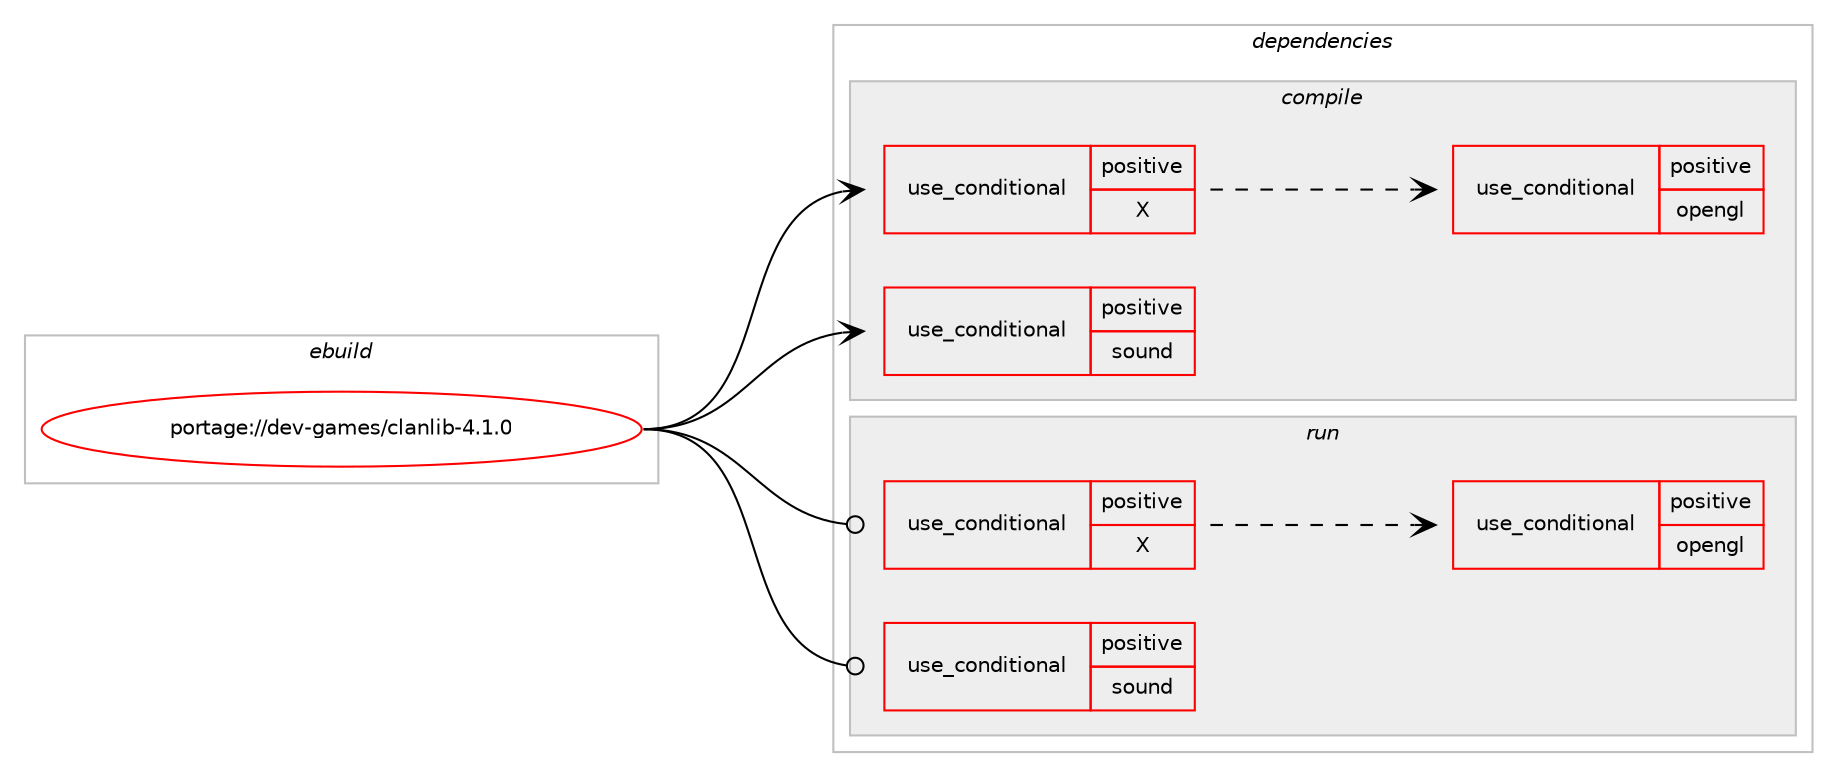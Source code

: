 digraph prolog {

# *************
# Graph options
# *************

newrank=true;
concentrate=true;
compound=true;
graph [rankdir=LR,fontname=Helvetica,fontsize=10,ranksep=1.5];#, ranksep=2.5, nodesep=0.2];
edge  [arrowhead=vee];
node  [fontname=Helvetica,fontsize=10];

# **********
# The ebuild
# **********

subgraph cluster_leftcol {
color=gray;
rank=same;
label=<<i>ebuild</i>>;
id [label="portage://dev-games/clanlib-4.1.0", color=red, width=4, href="../dev-games/clanlib-4.1.0.svg"];
}

# ****************
# The dependencies
# ****************

subgraph cluster_midcol {
color=gray;
label=<<i>dependencies</i>>;
subgraph cluster_compile {
fillcolor="#eeeeee";
style=filled;
label=<<i>compile</i>>;
subgraph cond19033 {
dependency33702 [label=<<TABLE BORDER="0" CELLBORDER="1" CELLSPACING="0" CELLPADDING="4"><TR><TD ROWSPAN="3" CELLPADDING="10">use_conditional</TD></TR><TR><TD>positive</TD></TR><TR><TD>X</TD></TR></TABLE>>, shape=none, color=red];
# *** BEGIN UNKNOWN DEPENDENCY TYPE (TODO) ***
# dependency33702 -> package_dependency(portage://dev-games/clanlib-4.1.0,install,no,media-libs,freetype,none,[,,],[slot(2)],[])
# *** END UNKNOWN DEPENDENCY TYPE (TODO) ***

# *** BEGIN UNKNOWN DEPENDENCY TYPE (TODO) ***
# dependency33702 -> package_dependency(portage://dev-games/clanlib-4.1.0,install,no,media-libs,fontconfig,none,[,,],[],[])
# *** END UNKNOWN DEPENDENCY TYPE (TODO) ***

# *** BEGIN UNKNOWN DEPENDENCY TYPE (TODO) ***
# dependency33702 -> package_dependency(portage://dev-games/clanlib-4.1.0,install,no,x11-libs,libX11,none,[,,],[],[])
# *** END UNKNOWN DEPENDENCY TYPE (TODO) ***

subgraph cond19034 {
dependency33703 [label=<<TABLE BORDER="0" CELLBORDER="1" CELLSPACING="0" CELLPADDING="4"><TR><TD ROWSPAN="3" CELLPADDING="10">use_conditional</TD></TR><TR><TD>positive</TD></TR><TR><TD>opengl</TD></TR></TABLE>>, shape=none, color=red];
# *** BEGIN UNKNOWN DEPENDENCY TYPE (TODO) ***
# dependency33703 -> package_dependency(portage://dev-games/clanlib-4.1.0,install,no,virtual,opengl,none,[,,],[],[])
# *** END UNKNOWN DEPENDENCY TYPE (TODO) ***

# *** BEGIN UNKNOWN DEPENDENCY TYPE (TODO) ***
# dependency33703 -> package_dependency(portage://dev-games/clanlib-4.1.0,install,no,x11-libs,libXrender,none,[,,],[],[])
# *** END UNKNOWN DEPENDENCY TYPE (TODO) ***

}
dependency33702:e -> dependency33703:w [weight=20,style="dashed",arrowhead="vee"];
}
id:e -> dependency33702:w [weight=20,style="solid",arrowhead="vee"];
subgraph cond19035 {
dependency33704 [label=<<TABLE BORDER="0" CELLBORDER="1" CELLSPACING="0" CELLPADDING="4"><TR><TD ROWSPAN="3" CELLPADDING="10">use_conditional</TD></TR><TR><TD>positive</TD></TR><TR><TD>sound</TD></TR></TABLE>>, shape=none, color=red];
# *** BEGIN UNKNOWN DEPENDENCY TYPE (TODO) ***
# dependency33704 -> package_dependency(portage://dev-games/clanlib-4.1.0,install,no,media-libs,alsa-lib,none,[,,],[],[])
# *** END UNKNOWN DEPENDENCY TYPE (TODO) ***

}
id:e -> dependency33704:w [weight=20,style="solid",arrowhead="vee"];
# *** BEGIN UNKNOWN DEPENDENCY TYPE (TODO) ***
# id -> package_dependency(portage://dev-games/clanlib-4.1.0,install,no,sys-libs,zlib,none,[,,],[],[])
# *** END UNKNOWN DEPENDENCY TYPE (TODO) ***

}
subgraph cluster_compileandrun {
fillcolor="#eeeeee";
style=filled;
label=<<i>compile and run</i>>;
}
subgraph cluster_run {
fillcolor="#eeeeee";
style=filled;
label=<<i>run</i>>;
subgraph cond19036 {
dependency33705 [label=<<TABLE BORDER="0" CELLBORDER="1" CELLSPACING="0" CELLPADDING="4"><TR><TD ROWSPAN="3" CELLPADDING="10">use_conditional</TD></TR><TR><TD>positive</TD></TR><TR><TD>X</TD></TR></TABLE>>, shape=none, color=red];
# *** BEGIN UNKNOWN DEPENDENCY TYPE (TODO) ***
# dependency33705 -> package_dependency(portage://dev-games/clanlib-4.1.0,run,no,media-libs,freetype,none,[,,],[slot(2)],[])
# *** END UNKNOWN DEPENDENCY TYPE (TODO) ***

# *** BEGIN UNKNOWN DEPENDENCY TYPE (TODO) ***
# dependency33705 -> package_dependency(portage://dev-games/clanlib-4.1.0,run,no,media-libs,fontconfig,none,[,,],[],[])
# *** END UNKNOWN DEPENDENCY TYPE (TODO) ***

# *** BEGIN UNKNOWN DEPENDENCY TYPE (TODO) ***
# dependency33705 -> package_dependency(portage://dev-games/clanlib-4.1.0,run,no,x11-libs,libX11,none,[,,],[],[])
# *** END UNKNOWN DEPENDENCY TYPE (TODO) ***

subgraph cond19037 {
dependency33706 [label=<<TABLE BORDER="0" CELLBORDER="1" CELLSPACING="0" CELLPADDING="4"><TR><TD ROWSPAN="3" CELLPADDING="10">use_conditional</TD></TR><TR><TD>positive</TD></TR><TR><TD>opengl</TD></TR></TABLE>>, shape=none, color=red];
# *** BEGIN UNKNOWN DEPENDENCY TYPE (TODO) ***
# dependency33706 -> package_dependency(portage://dev-games/clanlib-4.1.0,run,no,virtual,opengl,none,[,,],[],[])
# *** END UNKNOWN DEPENDENCY TYPE (TODO) ***

# *** BEGIN UNKNOWN DEPENDENCY TYPE (TODO) ***
# dependency33706 -> package_dependency(portage://dev-games/clanlib-4.1.0,run,no,x11-libs,libXrender,none,[,,],[],[])
# *** END UNKNOWN DEPENDENCY TYPE (TODO) ***

}
dependency33705:e -> dependency33706:w [weight=20,style="dashed",arrowhead="vee"];
}
id:e -> dependency33705:w [weight=20,style="solid",arrowhead="odot"];
subgraph cond19038 {
dependency33707 [label=<<TABLE BORDER="0" CELLBORDER="1" CELLSPACING="0" CELLPADDING="4"><TR><TD ROWSPAN="3" CELLPADDING="10">use_conditional</TD></TR><TR><TD>positive</TD></TR><TR><TD>sound</TD></TR></TABLE>>, shape=none, color=red];
# *** BEGIN UNKNOWN DEPENDENCY TYPE (TODO) ***
# dependency33707 -> package_dependency(portage://dev-games/clanlib-4.1.0,run,no,media-libs,alsa-lib,none,[,,],[],[])
# *** END UNKNOWN DEPENDENCY TYPE (TODO) ***

}
id:e -> dependency33707:w [weight=20,style="solid",arrowhead="odot"];
# *** BEGIN UNKNOWN DEPENDENCY TYPE (TODO) ***
# id -> package_dependency(portage://dev-games/clanlib-4.1.0,run,no,sys-libs,zlib,none,[,,],[],[])
# *** END UNKNOWN DEPENDENCY TYPE (TODO) ***

}
}

# **************
# The candidates
# **************

subgraph cluster_choices {
rank=same;
color=gray;
label=<<i>candidates</i>>;

}

}
